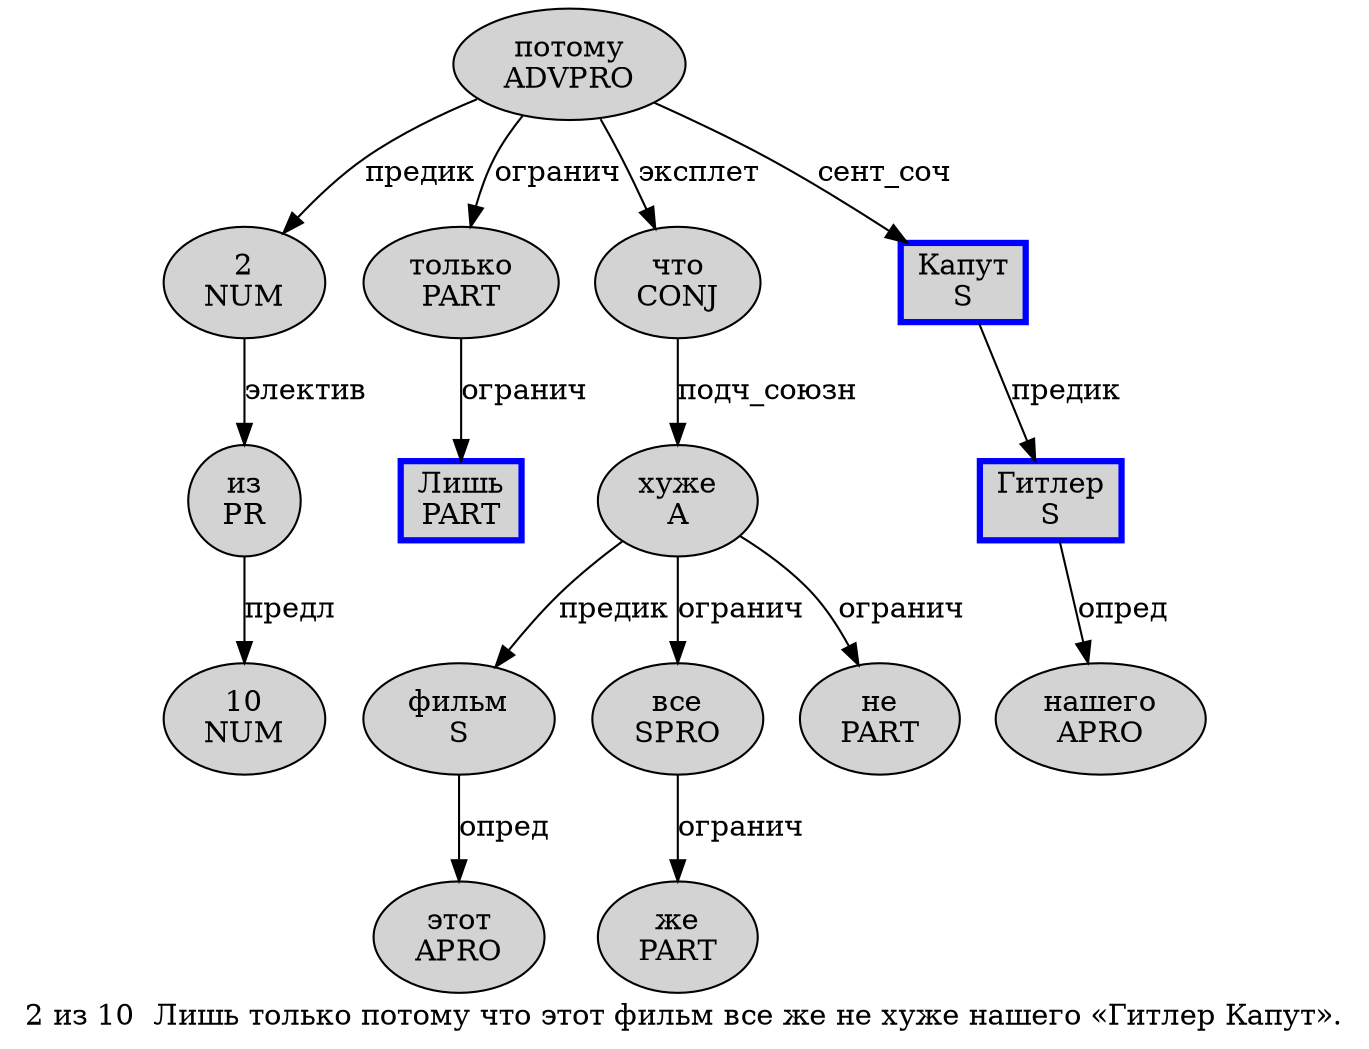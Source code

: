 digraph SENTENCE_2835 {
	graph [label="2 из 10  Лишь только потому что этот фильм все же не хуже нашего «Гитлер Капут»."]
	node [style=filled]
		0 [label="2
NUM" color="" fillcolor=lightgray penwidth=1 shape=ellipse]
		1 [label="из
PR" color="" fillcolor=lightgray penwidth=1 shape=ellipse]
		2 [label="10
NUM" color="" fillcolor=lightgray penwidth=1 shape=ellipse]
		3 [label="Лишь
PART" color=blue fillcolor=lightgray penwidth=3 shape=box]
		4 [label="только
PART" color="" fillcolor=lightgray penwidth=1 shape=ellipse]
		5 [label="потому
ADVPRO" color="" fillcolor=lightgray penwidth=1 shape=ellipse]
		6 [label="что
CONJ" color="" fillcolor=lightgray penwidth=1 shape=ellipse]
		7 [label="этот
APRO" color="" fillcolor=lightgray penwidth=1 shape=ellipse]
		8 [label="фильм
S" color="" fillcolor=lightgray penwidth=1 shape=ellipse]
		9 [label="все
SPRO" color="" fillcolor=lightgray penwidth=1 shape=ellipse]
		10 [label="же
PART" color="" fillcolor=lightgray penwidth=1 shape=ellipse]
		11 [label="не
PART" color="" fillcolor=lightgray penwidth=1 shape=ellipse]
		12 [label="хуже
A" color="" fillcolor=lightgray penwidth=1 shape=ellipse]
		13 [label="нашего
APRO" color="" fillcolor=lightgray penwidth=1 shape=ellipse]
		15 [label="Гитлер
S" color=blue fillcolor=lightgray penwidth=3 shape=box]
		16 [label="Капут
S" color=blue fillcolor=lightgray penwidth=3 shape=box]
			15 -> 13 [label="опред"]
			0 -> 1 [label="электив"]
			12 -> 8 [label="предик"]
			12 -> 9 [label="огранич"]
			12 -> 11 [label="огранич"]
			8 -> 7 [label="опред"]
			4 -> 3 [label="огранич"]
			5 -> 0 [label="предик"]
			5 -> 4 [label="огранич"]
			5 -> 6 [label="эксплет"]
			5 -> 16 [label="сент_соч"]
			6 -> 12 [label="подч_союзн"]
			1 -> 2 [label="предл"]
			9 -> 10 [label="огранич"]
			16 -> 15 [label="предик"]
}
